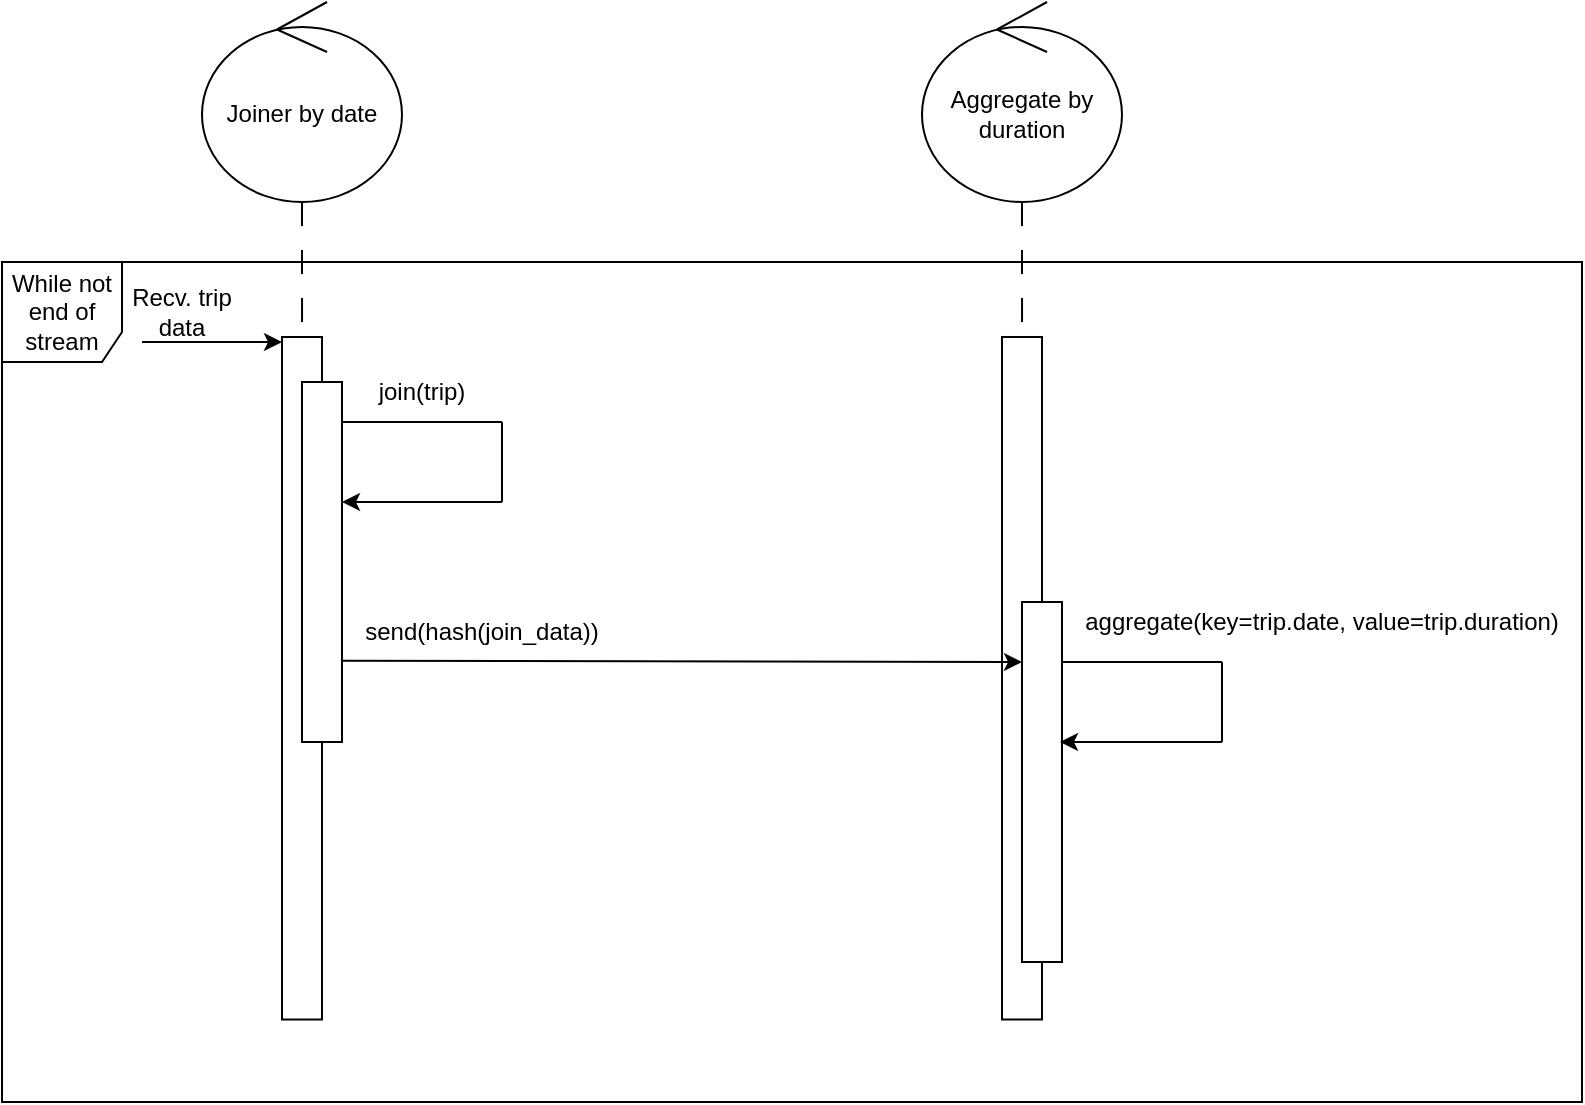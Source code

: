 <mxfile version="21.2.1" type="device">
  <diagram name="Page-1" id="se-mZM-P-dYcJ-bOTXJG">
    <mxGraphModel dx="1118" dy="667" grid="1" gridSize="10" guides="1" tooltips="1" connect="1" arrows="1" fold="1" page="1" pageScale="1" pageWidth="850" pageHeight="1100" math="0" shadow="0">
      <root>
        <mxCell id="0" />
        <mxCell id="1" parent="0" />
        <mxCell id="uJuflUu3NpFNtldO-uha-3" value="Joiner by date" style="ellipse;shape=umlControl;whiteSpace=wrap;html=1;" vertex="1" parent="1">
          <mxGeometry x="170" y="30" width="100" height="100" as="geometry" />
        </mxCell>
        <mxCell id="uJuflUu3NpFNtldO-uha-6" value="" style="edgeStyle=orthogonalEdgeStyle;rounded=0;orthogonalLoop=1;jettySize=auto;html=1;dashed=1;endArrow=none;endFill=0;dashPattern=12 12;" edge="1" parent="1" source="uJuflUu3NpFNtldO-uha-3" target="uJuflUu3NpFNtldO-uha-5">
          <mxGeometry relative="1" as="geometry">
            <mxPoint x="220" y="536" as="targetPoint" />
            <mxPoint x="220" y="160" as="sourcePoint" />
          </mxGeometry>
        </mxCell>
        <mxCell id="uJuflUu3NpFNtldO-uha-5" value="" style="rounded=0;whiteSpace=wrap;html=1;rotation=-90;" vertex="1" parent="1">
          <mxGeometry x="49.37" y="358.13" width="341.25" height="20" as="geometry" />
        </mxCell>
        <mxCell id="uJuflUu3NpFNtldO-uha-7" value="" style="endArrow=classic;html=1;rounded=0;" edge="1" parent="1">
          <mxGeometry width="50" height="50" relative="1" as="geometry">
            <mxPoint x="140" y="200" as="sourcePoint" />
            <mxPoint x="210" y="200" as="targetPoint" />
          </mxGeometry>
        </mxCell>
        <mxCell id="uJuflUu3NpFNtldO-uha-8" value="Recv. trip data" style="text;html=1;strokeColor=none;fillColor=none;align=center;verticalAlign=middle;whiteSpace=wrap;rounded=0;" vertex="1" parent="1">
          <mxGeometry x="130" y="170" width="60" height="30" as="geometry" />
        </mxCell>
        <mxCell id="uJuflUu3NpFNtldO-uha-12" value="" style="rounded=0;whiteSpace=wrap;html=1;rotation=-90;" vertex="1" parent="1">
          <mxGeometry x="140" y="300" width="180" height="20" as="geometry" />
        </mxCell>
        <mxCell id="uJuflUu3NpFNtldO-uha-15" value="" style="endArrow=none;html=1;rounded=0;" edge="1" parent="1">
          <mxGeometry width="50" height="50" relative="1" as="geometry">
            <mxPoint x="240" y="240" as="sourcePoint" />
            <mxPoint x="320" y="240" as="targetPoint" />
          </mxGeometry>
        </mxCell>
        <mxCell id="uJuflUu3NpFNtldO-uha-16" value="" style="endArrow=none;html=1;rounded=0;" edge="1" parent="1">
          <mxGeometry width="50" height="50" relative="1" as="geometry">
            <mxPoint x="320" y="280" as="sourcePoint" />
            <mxPoint x="320" y="240" as="targetPoint" />
          </mxGeometry>
        </mxCell>
        <mxCell id="uJuflUu3NpFNtldO-uha-17" value="" style="endArrow=classic;html=1;rounded=0;endFill=1;" edge="1" parent="1">
          <mxGeometry width="50" height="50" relative="1" as="geometry">
            <mxPoint x="320" y="280" as="sourcePoint" />
            <mxPoint x="240" y="280" as="targetPoint" />
          </mxGeometry>
        </mxCell>
        <mxCell id="uJuflUu3NpFNtldO-uha-18" value="join(trip)" style="text;html=1;strokeColor=none;fillColor=none;align=center;verticalAlign=middle;whiteSpace=wrap;rounded=0;" vertex="1" parent="1">
          <mxGeometry x="250" y="210" width="60" height="30" as="geometry" />
        </mxCell>
        <mxCell id="uJuflUu3NpFNtldO-uha-21" value="" style="edgeStyle=orthogonalEdgeStyle;rounded=0;orthogonalLoop=1;jettySize=auto;html=1;dashed=1;dashPattern=12 12;endArrow=none;endFill=0;" edge="1" parent="1" source="uJuflUu3NpFNtldO-uha-19" target="uJuflUu3NpFNtldO-uha-20">
          <mxGeometry relative="1" as="geometry" />
        </mxCell>
        <mxCell id="uJuflUu3NpFNtldO-uha-19" value="Aggregate by duration" style="ellipse;shape=umlControl;whiteSpace=wrap;html=1;" vertex="1" parent="1">
          <mxGeometry x="530" y="30" width="100" height="100" as="geometry" />
        </mxCell>
        <mxCell id="uJuflUu3NpFNtldO-uha-20" value="" style="rounded=0;whiteSpace=wrap;html=1;rotation=-90;" vertex="1" parent="1">
          <mxGeometry x="409.37" y="358.12" width="341.25" height="20" as="geometry" />
        </mxCell>
        <mxCell id="uJuflUu3NpFNtldO-uha-22" value="" style="rounded=0;whiteSpace=wrap;html=1;rotation=-90;" vertex="1" parent="1">
          <mxGeometry x="500" y="410" width="180" height="20" as="geometry" />
        </mxCell>
        <mxCell id="uJuflUu3NpFNtldO-uha-25" value="" style="endArrow=classic;html=1;rounded=0;exitX=0.226;exitY=1;exitDx=0;exitDy=0;exitPerimeter=0;" edge="1" parent="1" source="uJuflUu3NpFNtldO-uha-12">
          <mxGeometry width="50" height="50" relative="1" as="geometry">
            <mxPoint x="490" y="360" as="sourcePoint" />
            <mxPoint x="580" y="360" as="targetPoint" />
          </mxGeometry>
        </mxCell>
        <mxCell id="uJuflUu3NpFNtldO-uha-26" value="send(hash(join_data))" style="text;html=1;strokeColor=none;fillColor=none;align=center;verticalAlign=middle;whiteSpace=wrap;rounded=0;" vertex="1" parent="1">
          <mxGeometry x="280" y="330" width="60" height="30" as="geometry" />
        </mxCell>
        <mxCell id="uJuflUu3NpFNtldO-uha-27" value="" style="endArrow=none;html=1;rounded=0;" edge="1" parent="1">
          <mxGeometry width="50" height="50" relative="1" as="geometry">
            <mxPoint x="600" y="360" as="sourcePoint" />
            <mxPoint x="680" y="360" as="targetPoint" />
          </mxGeometry>
        </mxCell>
        <mxCell id="uJuflUu3NpFNtldO-uha-28" value="" style="endArrow=none;html=1;rounded=0;" edge="1" parent="1">
          <mxGeometry width="50" height="50" relative="1" as="geometry">
            <mxPoint x="680" y="400" as="sourcePoint" />
            <mxPoint x="680" y="360" as="targetPoint" />
          </mxGeometry>
        </mxCell>
        <mxCell id="uJuflUu3NpFNtldO-uha-29" value="" style="endArrow=classic;html=1;rounded=0;endFill=1;" edge="1" parent="1">
          <mxGeometry width="50" height="50" relative="1" as="geometry">
            <mxPoint x="680" y="400" as="sourcePoint" />
            <mxPoint x="599" y="400" as="targetPoint" />
          </mxGeometry>
        </mxCell>
        <mxCell id="uJuflUu3NpFNtldO-uha-30" value="aggregate(key=trip.date, value=trip.duration)" style="text;html=1;strokeColor=none;fillColor=none;align=center;verticalAlign=middle;whiteSpace=wrap;rounded=0;" vertex="1" parent="1">
          <mxGeometry x="600" y="320" width="260" height="40" as="geometry" />
        </mxCell>
        <mxCell id="uJuflUu3NpFNtldO-uha-31" value="While not end of stream" style="shape=umlFrame;whiteSpace=wrap;html=1;pointerEvents=0;width=60;height=50;" vertex="1" parent="1">
          <mxGeometry x="70" y="160" width="790" height="420" as="geometry" />
        </mxCell>
      </root>
    </mxGraphModel>
  </diagram>
</mxfile>
